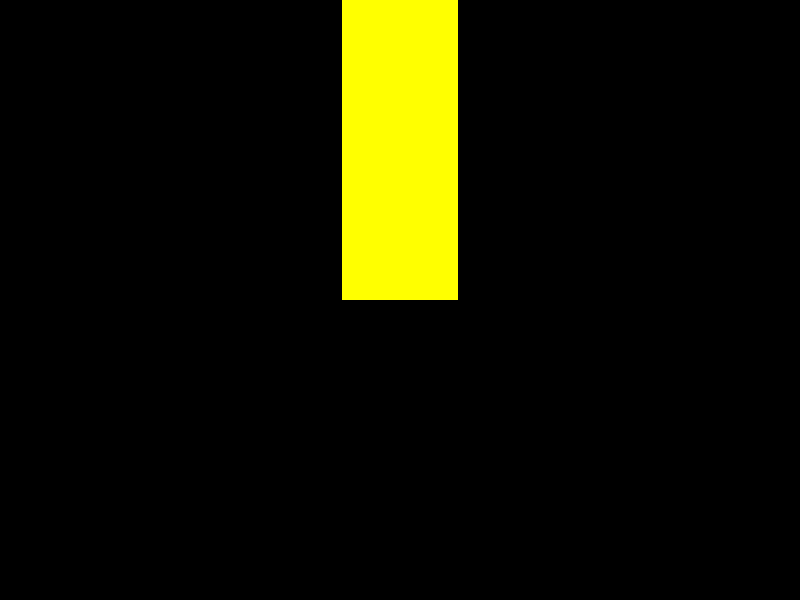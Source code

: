 #include "colors.inc"
#include "woods.inc"

camera {
    location <0, 0, 0>
    look_at <10, 0, 0>
    up <0, 1, 0>
    angle 60
}

light_source {
    <4, 6, 9>,
    rgb <1, 1, 1>
}


cylinder {
    <12, 0, 0>, <12, 20, 0>, 1
    pigment {rgb <1, 1, 0>}
}